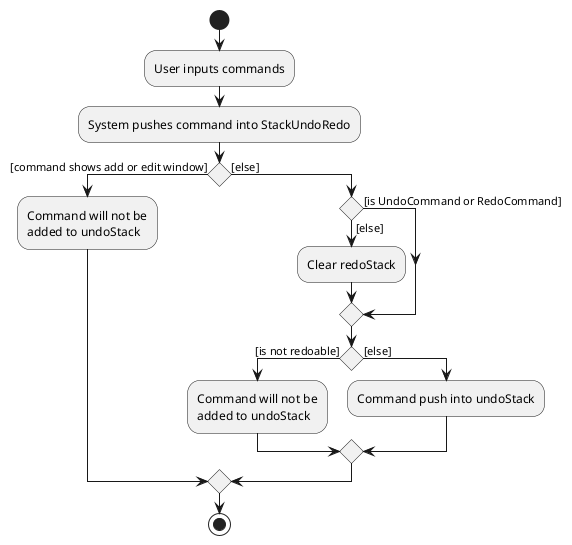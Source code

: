 @startuml
start
:User inputs commands;
:System pushes command into StackUndoRedo;


if () then ([command shows add or edit window])
    :Command will not be
    added to undoStack;
else ([else])
    if () then ([else])
        :Clear redoStack;
    else ([is UndoCommand or RedoCommand])

    endif

    if () then ([is not redoable])
        :Command will not be
        added to undoStack;
    else ([else])
        :Command push into undoStack;
    endif
endif
stop
@enduml
